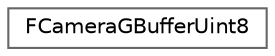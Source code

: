 digraph "类继承关系图"
{
 // INTERACTIVE_SVG=YES
 // LATEX_PDF_SIZE
  bgcolor="transparent";
  edge [fontname=Helvetica,fontsize=10,labelfontname=Helvetica,labelfontsize=10];
  node [fontname=Helvetica,fontsize=10,shape=box,height=0.2,width=0.4];
  rankdir="LR";
  Node0 [id="Node000000",label="FCameraGBufferUint8",height=0.2,width=0.4,color="grey40", fillcolor="white", style="filled",URL="$d3/df7/structFCameraGBufferUint8.html",tooltip=" "];
}
